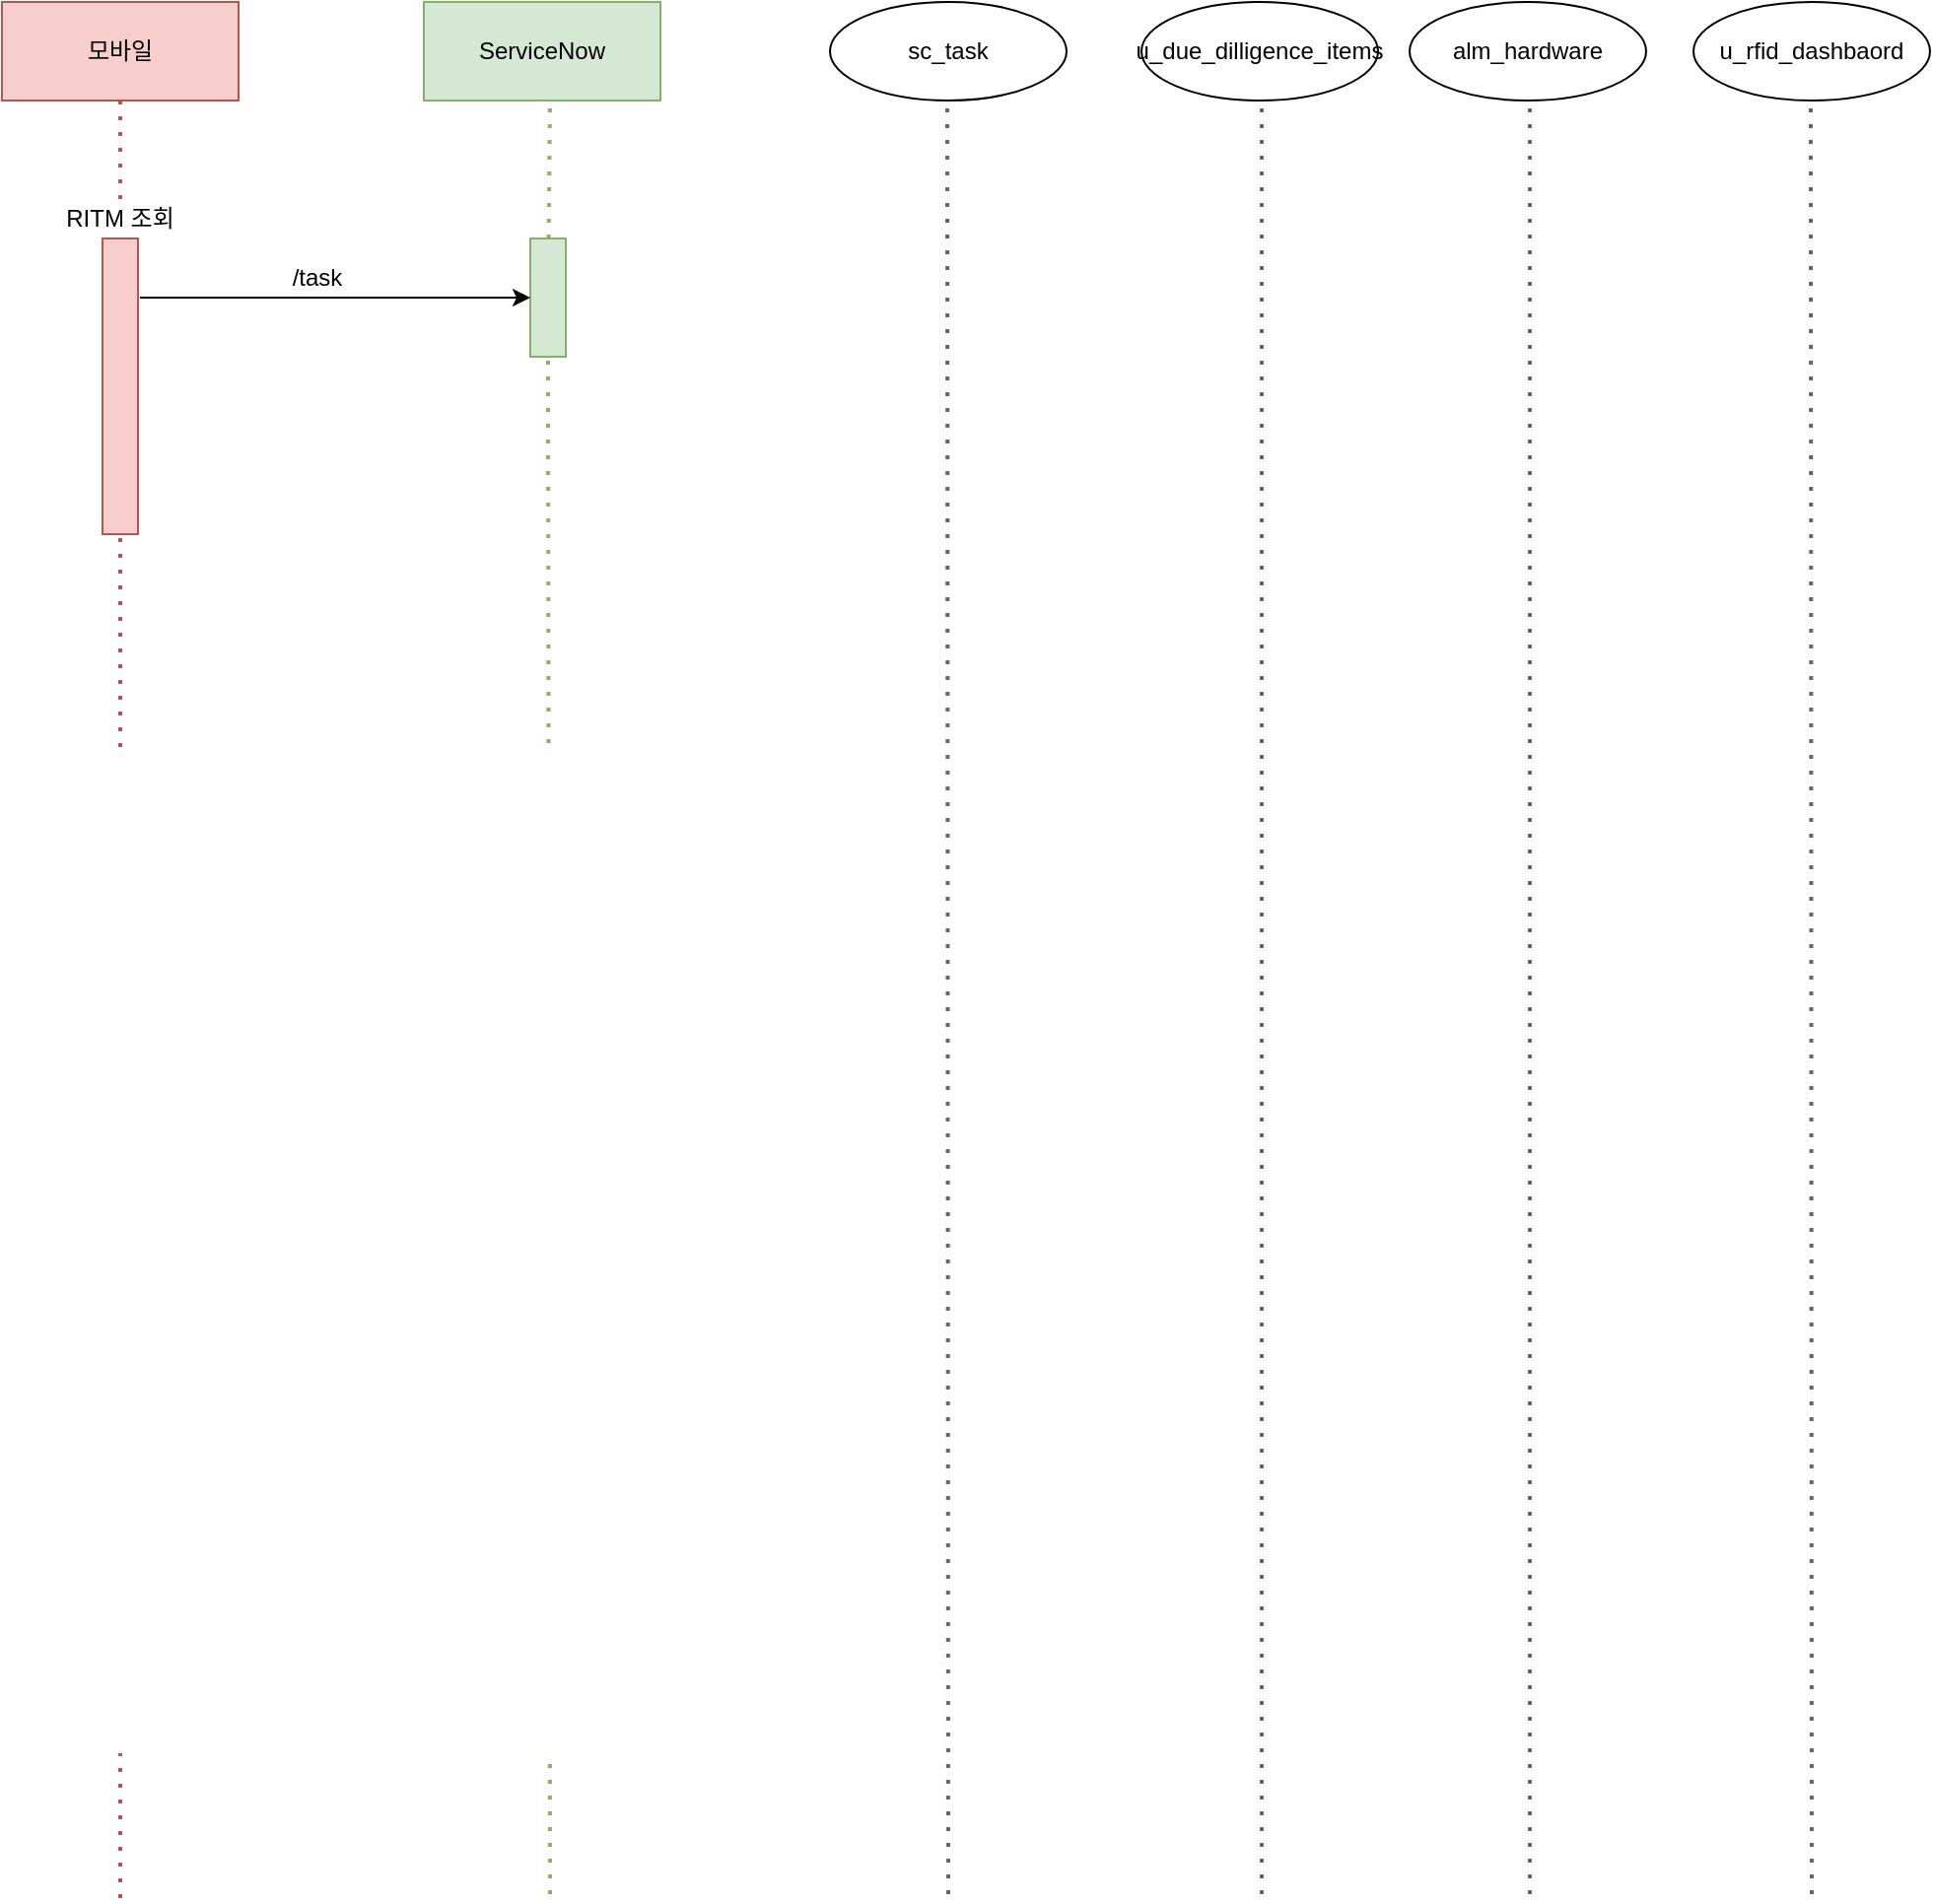 <mxfile version="24.2.5" type="github" pages="4">
  <diagram id="C5RBs43oDa-KdzZeNtuy" name="Page-1">
    <mxGraphModel dx="1234" dy="1121" grid="1" gridSize="10" guides="1" tooltips="1" connect="1" arrows="1" fold="1" page="1" pageScale="1" pageWidth="827" pageHeight="1169" math="0" shadow="0">
      <root>
        <mxCell id="WIyWlLk6GJQsqaUBKTNV-0" />
        <mxCell id="WIyWlLk6GJQsqaUBKTNV-1" parent="WIyWlLk6GJQsqaUBKTNV-0" />
        <mxCell id="x4rbwJY37VZB9UrwRD4L-18" value="ServiceNow" style="rounded=0;whiteSpace=wrap;html=1;fillColor=#d5e8d4;strokeColor=#82b366;" vertex="1" parent="WIyWlLk6GJQsqaUBKTNV-1">
          <mxGeometry x="256" y="160" width="120" height="50" as="geometry" />
        </mxCell>
        <mxCell id="x4rbwJY37VZB9UrwRD4L-19" value="모바일" style="rounded=0;whiteSpace=wrap;html=1;fillColor=#f8cecc;strokeColor=#b85450;" vertex="1" parent="WIyWlLk6GJQsqaUBKTNV-1">
          <mxGeometry x="42" y="160" width="120" height="50" as="geometry" />
        </mxCell>
        <mxCell id="x4rbwJY37VZB9UrwRD4L-24" value="sc_task" style="ellipse;whiteSpace=wrap;html=1;" vertex="1" parent="WIyWlLk6GJQsqaUBKTNV-1">
          <mxGeometry x="462" y="160" width="120" height="50" as="geometry" />
        </mxCell>
        <mxCell id="x4rbwJY37VZB9UrwRD4L-25" value="alm_hardware" style="ellipse;whiteSpace=wrap;html=1;" vertex="1" parent="WIyWlLk6GJQsqaUBKTNV-1">
          <mxGeometry x="756" y="160" width="120" height="50" as="geometry" />
        </mxCell>
        <mxCell id="x4rbwJY37VZB9UrwRD4L-31" value="" style="endArrow=none;dashed=1;html=1;dashPattern=1 3;strokeWidth=2;rounded=0;entryX=0.5;entryY=1;entryDx=0;entryDy=0;fillColor=#f8cecc;strokeColor=#b85450;" edge="1" parent="WIyWlLk6GJQsqaUBKTNV-1" source="x4rbwJY37VZB9UrwRD4L-42" target="x4rbwJY37VZB9UrwRD4L-19">
          <mxGeometry width="50" height="50" relative="1" as="geometry">
            <mxPoint x="102" y="1122" as="sourcePoint" />
            <mxPoint x="540" y="350" as="targetPoint" />
          </mxGeometry>
        </mxCell>
        <mxCell id="x4rbwJY37VZB9UrwRD4L-32" value="" style="endArrow=none;dashed=1;html=1;dashPattern=1 3;strokeWidth=2;rounded=0;entryX=0.5;entryY=1;entryDx=0;entryDy=0;fillColor=#d5e8d4;strokeColor=#82b366;" edge="1" parent="WIyWlLk6GJQsqaUBKTNV-1" source="x4rbwJY37VZB9UrwRD4L-47">
          <mxGeometry width="50" height="50" relative="1" as="geometry">
            <mxPoint x="320" y="1120" as="sourcePoint" />
            <mxPoint x="320" y="210" as="targetPoint" />
          </mxGeometry>
        </mxCell>
        <mxCell id="x4rbwJY37VZB9UrwRD4L-33" value="" style="endArrow=none;dashed=1;html=1;dashPattern=1 3;strokeWidth=2;rounded=0;entryX=0.5;entryY=1;entryDx=0;entryDy=0;fillColor=#f5f5f5;strokeColor=#666666;" edge="1" parent="WIyWlLk6GJQsqaUBKTNV-1">
          <mxGeometry width="50" height="50" relative="1" as="geometry">
            <mxPoint x="522" y="1120" as="sourcePoint" />
            <mxPoint x="521.5" y="210" as="targetPoint" />
          </mxGeometry>
        </mxCell>
        <mxCell id="x4rbwJY37VZB9UrwRD4L-34" value="" style="endArrow=none;dashed=1;html=1;dashPattern=1 3;strokeWidth=2;rounded=0;entryX=0.5;entryY=1;entryDx=0;entryDy=0;fillColor=#f5f5f5;strokeColor=#666666;" edge="1" parent="WIyWlLk6GJQsqaUBKTNV-1">
          <mxGeometry width="50" height="50" relative="1" as="geometry">
            <mxPoint x="817" y="1120" as="sourcePoint" />
            <mxPoint x="817" y="210" as="targetPoint" />
          </mxGeometry>
        </mxCell>
        <mxCell id="x4rbwJY37VZB9UrwRD4L-44" value="" style="endArrow=none;dashed=1;html=1;dashPattern=1 3;strokeWidth=2;rounded=0;entryX=0.5;entryY=1;entryDx=0;entryDy=0;fillColor=#f8cecc;strokeColor=#b85450;" edge="1" parent="WIyWlLk6GJQsqaUBKTNV-1" target="x4rbwJY37VZB9UrwRD4L-41">
          <mxGeometry width="50" height="50" relative="1" as="geometry">
            <mxPoint x="102" y="1122" as="sourcePoint" />
            <mxPoint x="102" y="210" as="targetPoint" />
          </mxGeometry>
        </mxCell>
        <mxCell id="x4rbwJY37VZB9UrwRD4L-41" value="" style="rounded=0;whiteSpace=wrap;html=1;fillColor=#f8cecc;strokeColor=#b85450;" vertex="1" parent="WIyWlLk6GJQsqaUBKTNV-1">
          <mxGeometry x="93" y="280" width="18" height="150" as="geometry" />
        </mxCell>
        <mxCell id="x4rbwJY37VZB9UrwRD4L-45" value="" style="endArrow=none;dashed=1;html=1;dashPattern=1 3;strokeWidth=2;rounded=0;entryX=0.5;entryY=1;entryDx=0;entryDy=0;fillColor=#f8cecc;strokeColor=#b85450;" edge="1" parent="WIyWlLk6GJQsqaUBKTNV-1" source="x4rbwJY37VZB9UrwRD4L-41" target="x4rbwJY37VZB9UrwRD4L-42">
          <mxGeometry width="50" height="50" relative="1" as="geometry">
            <mxPoint x="102" y="280" as="sourcePoint" />
            <mxPoint x="102" y="210" as="targetPoint" />
          </mxGeometry>
        </mxCell>
        <UserObject label="RITM 조회" placeholders="1" name="Variable" id="x4rbwJY37VZB9UrwRD4L-42">
          <mxCell style="text;html=1;strokeColor=none;fillColor=none;align=center;verticalAlign=middle;whiteSpace=wrap;overflow=hidden;" vertex="1" parent="WIyWlLk6GJQsqaUBKTNV-1">
            <mxGeometry x="62" y="260" width="80" height="20" as="geometry" />
          </mxCell>
        </UserObject>
        <mxCell id="x4rbwJY37VZB9UrwRD4L-49" value="" style="endArrow=none;dashed=1;html=1;dashPattern=1 3;strokeWidth=2;rounded=0;entryX=0.5;entryY=1;entryDx=0;entryDy=0;fillColor=#d5e8d4;strokeColor=#82b366;" edge="1" parent="WIyWlLk6GJQsqaUBKTNV-1" target="x4rbwJY37VZB9UrwRD4L-47">
          <mxGeometry width="50" height="50" relative="1" as="geometry">
            <mxPoint x="320" y="1120" as="sourcePoint" />
            <mxPoint x="320" y="210" as="targetPoint" />
          </mxGeometry>
        </mxCell>
        <mxCell id="x4rbwJY37VZB9UrwRD4L-47" value="" style="rounded=0;whiteSpace=wrap;html=1;fillColor=#d5e8d4;strokeColor=#82b366;" vertex="1" parent="WIyWlLk6GJQsqaUBKTNV-1">
          <mxGeometry x="310" y="280" width="18" height="60" as="geometry" />
        </mxCell>
        <mxCell id="x4rbwJY37VZB9UrwRD4L-50" value="" style="endArrow=classic;html=1;rounded=0;entryX=0;entryY=0.5;entryDx=0;entryDy=0;exitX=1.056;exitY=0.2;exitDx=0;exitDy=0;exitPerimeter=0;" edge="1" parent="WIyWlLk6GJQsqaUBKTNV-1" source="x4rbwJY37VZB9UrwRD4L-41" target="x4rbwJY37VZB9UrwRD4L-47">
          <mxGeometry width="50" height="50" relative="1" as="geometry">
            <mxPoint x="111" y="300" as="sourcePoint" />
            <mxPoint x="161" y="250" as="targetPoint" />
          </mxGeometry>
        </mxCell>
        <mxCell id="x4rbwJY37VZB9UrwRD4L-51" value="u_rfid_dashbaord" style="ellipse;whiteSpace=wrap;html=1;" vertex="1" parent="WIyWlLk6GJQsqaUBKTNV-1">
          <mxGeometry x="900" y="160" width="120" height="50" as="geometry" />
        </mxCell>
        <mxCell id="x4rbwJY37VZB9UrwRD4L-52" value="" style="endArrow=none;dashed=1;html=1;dashPattern=1 3;strokeWidth=2;rounded=0;entryX=0.5;entryY=1;entryDx=0;entryDy=0;fillColor=#f5f5f5;strokeColor=#666666;" edge="1" parent="WIyWlLk6GJQsqaUBKTNV-1">
          <mxGeometry width="50" height="50" relative="1" as="geometry">
            <mxPoint x="960" y="1120" as="sourcePoint" />
            <mxPoint x="959.5" y="210" as="targetPoint" />
          </mxGeometry>
        </mxCell>
        <UserObject label="/task" placeholders="1" name="Variable" id="x4rbwJY37VZB9UrwRD4L-53">
          <mxCell style="text;html=1;strokeColor=none;fillColor=none;align=center;verticalAlign=middle;whiteSpace=wrap;overflow=hidden;" vertex="1" parent="WIyWlLk6GJQsqaUBKTNV-1">
            <mxGeometry x="162" y="290" width="80" height="20" as="geometry" />
          </mxCell>
        </UserObject>
        <mxCell id="x4rbwJY37VZB9UrwRD4L-55" value="u_due_dilligence_items" style="ellipse;whiteSpace=wrap;html=1;" vertex="1" parent="WIyWlLk6GJQsqaUBKTNV-1">
          <mxGeometry x="620" y="160" width="120" height="50" as="geometry" />
        </mxCell>
        <mxCell id="x4rbwJY37VZB9UrwRD4L-56" value="" style="endArrow=none;dashed=1;html=1;dashPattern=1 3;strokeWidth=2;rounded=0;entryX=0.5;entryY=1;entryDx=0;entryDy=0;fillColor=#f5f5f5;strokeColor=#666666;" edge="1" parent="WIyWlLk6GJQsqaUBKTNV-1">
          <mxGeometry width="50" height="50" relative="1" as="geometry">
            <mxPoint x="681" y="1120" as="sourcePoint" />
            <mxPoint x="681" y="210" as="targetPoint" />
          </mxGeometry>
        </mxCell>
      </root>
    </mxGraphModel>
  </diagram>
  <diagram name="고정형" id="--vtI4QlD3iQZnON2GcI">
    <mxGraphModel dx="1234" dy="1121" grid="1" gridSize="10" guides="1" tooltips="1" connect="1" arrows="1" fold="1" page="1" pageScale="1" pageWidth="1019" pageHeight="1320" math="0" shadow="0">
      <root>
        <mxCell id="0" />
        <mxCell id="1" parent="0" />
        <mxCell id="XppZFFv2hi1EjOijFOD9-2" value=":Manager" style="shape=umlLifeline;participant=umlActor;perimeter=lifelinePerimeter;html=1;container=1;collapsible=0;recursiveResize=0;verticalAlign=top;spacingTop=36;outlineConnect=0;size=40;fillColor=#f5f5f5;strokeColor=#666666;fontColor=#333333;" parent="1" vertex="1">
          <mxGeometry x="326" y="80" width="20" height="720" as="geometry" />
        </mxCell>
        <mxCell id="XppZFFv2hi1EjOijFOD9-3" value="" style="html=1;points=[];perimeter=orthogonalPerimeter;fillColor=#f5f5f5;strokeColor=#666666;fontColor=#333333;" parent="XppZFFv2hi1EjOijFOD9-2" vertex="1">
          <mxGeometry x="5" y="70" width="10" height="70" as="geometry" />
        </mxCell>
        <mxCell id="pyoK8WrelKXbnyUNcesg-3" value="" style="html=1;points=[];perimeter=orthogonalPerimeter;fillColor=#f5f5f5;strokeColor=#666666;fontColor=#333333;" parent="XppZFFv2hi1EjOijFOD9-2" vertex="1">
          <mxGeometry x="5" y="330" width="10" height="160" as="geometry" />
        </mxCell>
        <mxCell id="XppZFFv2hi1EjOijFOD9-4" value=":Servicenow" style="shape=umlLifeline;perimeter=lifelinePerimeter;whiteSpace=wrap;html=1;container=1;collapsible=0;recursiveResize=0;outlineConnect=0;fillColor=#ffe6cc;strokeColor=#d79b00;" parent="1" vertex="1">
          <mxGeometry x="466" y="80" width="100" height="720" as="geometry" />
        </mxCell>
        <mxCell id="XppZFFv2hi1EjOijFOD9-5" value="" style="html=1;points=[];perimeter=orthogonalPerimeter;fillColor=#ffe6cc;strokeColor=#d79b00;" parent="XppZFFv2hi1EjOijFOD9-4" vertex="1">
          <mxGeometry x="45" y="70" width="10" height="610" as="geometry" />
        </mxCell>
        <mxCell id="pyoK8WrelKXbnyUNcesg-10" value="response export status" style="html=1;verticalAlign=bottom;endArrow=open;dashed=1;endSize=8;rounded=0;spacingRight=0;align=left;spacingLeft=25;entryX=1.057;entryY=0.614;entryDx=0;entryDy=0;entryPerimeter=0;" parent="XppZFFv2hi1EjOijFOD9-4" edge="1">
          <mxGeometry x="-0.329" relative="1" as="geometry">
            <mxPoint x="-304.0" y="640.52" as="targetPoint" />
            <mxPoint x="263.43" y="640" as="sourcePoint" />
            <mxPoint as="offset" />
          </mxGeometry>
        </mxCell>
        <mxCell id="pyoK8WrelKXbnyUNcesg-8" value="4.1: request export status(asset)" style="html=1;verticalAlign=bottom;endArrow=block;rounded=0;align=center;" parent="XppZFFv2hi1EjOijFOD9-4" edge="1">
          <mxGeometry x="-0.326" y="-2" relative="1" as="geometry">
            <mxPoint x="-304" y="560" as="sourcePoint" />
            <mxPoint x="43.43" y="560" as="targetPoint" />
            <mxPoint as="offset" />
          </mxGeometry>
        </mxCell>
        <mxCell id="pyoK8WrelKXbnyUNcesg-9" value="4.2: check export status(asset)" style="html=1;verticalAlign=bottom;endArrow=block;rounded=0;align=center;exitX=1.1;exitY=0.669;exitDx=0;exitDy=0;exitPerimeter=0;" parent="XppZFFv2hi1EjOijFOD9-4" edge="1">
          <mxGeometry x="0.038" y="1" relative="1" as="geometry">
            <mxPoint x="53.43" y="600.26" as="sourcePoint" />
            <mxPoint x="263.93" y="600.26" as="targetPoint" />
            <mxPoint as="offset" />
          </mxGeometry>
        </mxCell>
        <mxCell id="XppZFFv2hi1EjOijFOD9-10" value="1.1: register asset(asset)" style="html=1;verticalAlign=bottom;endArrow=block;entryX=0;entryY=0;rounded=0;align=center;" parent="1" edge="1">
          <mxGeometry y="-1" relative="1" as="geometry">
            <mxPoint x="341" y="159.0" as="sourcePoint" />
            <mxPoint x="511" y="159.0" as="targetPoint" />
            <mxPoint as="offset" />
          </mxGeometry>
        </mxCell>
        <mxCell id="XppZFFv2hi1EjOijFOD9-13" value=":alm_hardware" style="shape=umlLifeline;participant=umlEntity;perimeter=lifelinePerimeter;whiteSpace=wrap;html=1;container=1;collapsible=0;recursiveResize=0;verticalAlign=top;spacingTop=36;outlineConnect=0;fillColor=#f5f5f5;strokeColor=#666666;fontColor=#333333;" parent="1" vertex="1">
          <mxGeometry x="711" y="80" width="40" height="720" as="geometry" />
        </mxCell>
        <mxCell id="kGZU3CG-0wBevOu82GHy-1" value=":x_upang_coupangams_requested_asset" style="shape=umlLifeline;participant=umlEntity;perimeter=lifelinePerimeter;whiteSpace=wrap;html=1;container=1;collapsible=0;recursiveResize=0;verticalAlign=top;spacingTop=36;outlineConnect=0;fillColor=#d5e8d4;strokeColor=#82b366;" parent="1" vertex="1">
          <mxGeometry x="886" y="80" width="40" height="720" as="geometry" />
        </mxCell>
        <mxCell id="953JhBYHvrAZvdX_GIwj-1" value="1.2: register asset(asset)" style="html=1;verticalAlign=bottom;endArrow=block;rounded=0;" parent="1" edge="1">
          <mxGeometry relative="1" as="geometry">
            <mxPoint x="520" y="200" as="sourcePoint" />
            <mxPoint x="730" y="200" as="targetPoint" />
          </mxGeometry>
        </mxCell>
        <mxCell id="953JhBYHvrAZvdX_GIwj-6" value=":Applicant" style="shape=umlLifeline;participant=umlActor;perimeter=lifelinePerimeter;html=1;container=1;collapsible=0;recursiveResize=0;verticalAlign=top;spacingTop=36;outlineConnect=0;size=40;fillColor=#d5e8d4;strokeColor=#82b366;" parent="1" vertex="1">
          <mxGeometry x="237" y="80" width="20" height="720" as="geometry" />
        </mxCell>
        <mxCell id="953JhBYHvrAZvdX_GIwj-7" value="" style="html=1;points=[];perimeter=orthogonalPerimeter;fillColor=#d5e8d4;strokeColor=#82b366;" parent="953JhBYHvrAZvdX_GIwj-6" vertex="1">
          <mxGeometry x="5" y="170" width="10" height="150" as="geometry" />
        </mxCell>
        <mxCell id="953JhBYHvrAZvdX_GIwj-8" value=":FX9600" style="shape=umlLifeline;participant=umlActor;perimeter=lifelinePerimeter;html=1;container=1;collapsible=0;recursiveResize=0;verticalAlign=top;spacingTop=36;outlineConnect=0;size=40;fillColor=#f8cecc;strokeColor=#b85450;" parent="1" vertex="1">
          <mxGeometry x="147" y="80" width="20" height="720" as="geometry" />
        </mxCell>
        <mxCell id="953JhBYHvrAZvdX_GIwj-9" value="" style="html=1;points=[];perimeter=orthogonalPerimeter;fillColor=#f8cecc;strokeColor=#b85450;" parent="953JhBYHvrAZvdX_GIwj-8" vertex="1">
          <mxGeometry x="5" y="541" width="10" height="139" as="geometry" />
        </mxCell>
        <mxCell id="953JhBYHvrAZvdX_GIwj-10" value="2.1: request export(asset)" style="html=1;verticalAlign=bottom;endArrow=block;rounded=0;align=center;" parent="1" edge="1">
          <mxGeometry y="-1" relative="1" as="geometry">
            <mxPoint x="251" y="319.0" as="sourcePoint" />
            <mxPoint x="515.5" y="319.0" as="targetPoint" />
            <mxPoint as="offset" />
          </mxGeometry>
        </mxCell>
        <mxCell id="pyoK8WrelKXbnyUNcesg-1" value="asset list" style="html=1;verticalAlign=bottom;endArrow=open;dashed=1;endSize=8;rounded=0;spacingRight=0;align=left;spacingLeft=25;" parent="1" edge="1">
          <mxGeometry x="-0.29" relative="1" as="geometry">
            <mxPoint x="250" y="280" as="targetPoint" />
            <mxPoint x="730.5" y="280" as="sourcePoint" />
            <mxPoint x="1" as="offset" />
          </mxGeometry>
        </mxCell>
        <mxCell id="pyoK8WrelKXbnyUNcesg-2" value="2.2: register export(asset)" style="html=1;verticalAlign=bottom;endArrow=block;rounded=0;align=center;exitX=1.371;exitY=0.373;exitDx=0;exitDy=0;exitPerimeter=0;" parent="1" edge="1">
          <mxGeometry x="0.553" relative="1" as="geometry">
            <mxPoint x="524.71" y="360.42" as="sourcePoint" />
            <mxPoint x="905.5" y="360.42" as="targetPoint" />
            <mxPoint as="offset" />
          </mxGeometry>
        </mxCell>
        <mxCell id="pyoK8WrelKXbnyUNcesg-4" value="request export list" style="html=1;verticalAlign=bottom;endArrow=open;dashed=1;endSize=8;rounded=0;spacingRight=0;align=left;spacingLeft=25;" parent="1" source="kGZU3CG-0wBevOu82GHy-1" edge="1">
          <mxGeometry x="-0.45" relative="1" as="geometry">
            <mxPoint x="340" y="440" as="targetPoint" />
            <mxPoint x="820.5" y="440" as="sourcePoint" />
            <mxPoint x="1" as="offset" />
          </mxGeometry>
        </mxCell>
        <mxCell id="pyoK8WrelKXbnyUNcesg-6" value="3.1: approve export(asset)" style="html=1;verticalAlign=bottom;endArrow=block;rounded=0;align=center;exitX=1.229;exitY=0.441;exitDx=0;exitDy=0;exitPerimeter=0;" parent="1" source="pyoK8WrelKXbnyUNcesg-3" edge="1">
          <mxGeometry x="0.042" relative="1" as="geometry">
            <mxPoint x="350" y="480" as="sourcePoint" />
            <mxPoint x="510" y="480" as="targetPoint" />
            <mxPoint as="offset" />
          </mxGeometry>
        </mxCell>
        <mxCell id="-OY7nH8zZanoNaIg1-Lm-1" value="3.3: update export status(true or false)" style="html=1;verticalAlign=bottom;endArrow=block;rounded=0;align=center;" parent="1" edge="1">
          <mxGeometry x="0.038" y="1" relative="1" as="geometry">
            <mxPoint x="520" y="559" as="sourcePoint" />
            <mxPoint x="731" y="559" as="targetPoint" />
            <mxPoint as="offset" />
          </mxGeometry>
        </mxCell>
        <mxCell id="pyoK8WrelKXbnyUNcesg-7" value="3.2: update approve status(true)" style="html=1;verticalAlign=bottom;endArrow=block;rounded=0;align=center;exitX=1.1;exitY=0.669;exitDx=0;exitDy=0;exitPerimeter=0;" parent="1" edge="1">
          <mxGeometry x="0.038" y="1" relative="1" as="geometry">
            <mxPoint x="522" y="520.26" as="sourcePoint" />
            <mxPoint x="905.5" y="520.26" as="targetPoint" />
            <mxPoint as="offset" />
          </mxGeometry>
        </mxCell>
      </root>
    </mxGraphModel>
  </diagram>
  <diagram name="Mobile" id="CTdmIkKCP2cpCSRJCQUi">
    <mxGraphModel dx="1234" dy="1121" grid="1" gridSize="10" guides="1" tooltips="1" connect="1" arrows="1" fold="1" page="1" pageScale="1" pageWidth="827" pageHeight="1169" math="0" shadow="0">
      <root>
        <mxCell id="0" />
        <mxCell id="1" parent="0" />
        <UserObject label="&lt;span style=&quot;color: rgb(0, 0, 0); font-family: Helvetica; font-size: 11px; font-style: normal; font-variant-ligatures: normal; font-variant-caps: normal; font-weight: 400; letter-spacing: normal; orphans: 2; text-align: left; text-indent: 0px; text-transform: none; widows: 2; word-spacing: 0px; -webkit-text-stroke-width: 0px; white-space: nowrap; background-color: rgb(255, 255, 255); text-decoration-thickness: initial; text-decoration-style: initial; text-decoration-color: initial; display: inline !important; float: none;&quot;&gt;2.3: response due diligence asset list&lt;/span&gt;" placeholders="1" name="Variable" id="dZNajv5C_46ng1oyPFFv-17">
          <mxCell style="text;html=1;strokeColor=none;fillColor=none;align=center;verticalAlign=middle;whiteSpace=wrap;overflow=hidden;" vertex="1" parent="1">
            <mxGeometry x="400" y="460" width="210" height="20" as="geometry" />
          </mxCell>
        </UserObject>
        <mxCell id="PrHtrboNvN1LFKegMaEQ-30" value="RITM 조회" style="shape=umlFrame;whiteSpace=wrap;html=1;fillColor=#ffe6cc;strokeColor=#d79b00;width=80;height=20;" parent="1" vertex="1">
          <mxGeometry x="80" y="160" width="1000" height="160" as="geometry" />
        </mxCell>
        <mxCell id="PrHtrboNvN1LFKegMaEQ-2" value=":User" style="shape=umlLifeline;participant=umlActor;perimeter=lifelinePerimeter;html=1;container=1;collapsible=0;recursiveResize=0;verticalAlign=top;spacingTop=36;outlineConnect=0;size=40;fillColor=#f8cecc;strokeColor=#b85450;" parent="1" vertex="1">
          <mxGeometry x="209" y="80" width="20" height="930" as="geometry" />
        </mxCell>
        <mxCell id="PrHtrboNvN1LFKegMaEQ-3" value="" style="html=1;points=[];perimeter=orthogonalPerimeter;fillColor=#f8cecc;strokeColor=#b85450;" parent="PrHtrboNvN1LFKegMaEQ-2" vertex="1">
          <mxGeometry x="5" y="70" width="10" height="820" as="geometry" />
        </mxCell>
        <mxCell id="PrHtrboNvN1LFKegMaEQ-4" value=":Mobile App" style="shape=umlLifeline;perimeter=lifelinePerimeter;whiteSpace=wrap;html=1;container=1;collapsible=0;recursiveResize=0;outlineConnect=0;fillColor=#e1d5e7;strokeColor=#9673a6;" parent="1" vertex="1">
          <mxGeometry x="349" y="80" width="100" height="930" as="geometry" />
        </mxCell>
        <mxCell id="PrHtrboNvN1LFKegMaEQ-5" value="" style="html=1;points=[];perimeter=orthogonalPerimeter;fillColor=#e1d5e7;strokeColor=#9673a6;" parent="PrHtrboNvN1LFKegMaEQ-4" vertex="1">
          <mxGeometry x="45" y="70" width="10" height="820" as="geometry" />
        </mxCell>
        <mxCell id="PrHtrboNvN1LFKegMaEQ-7" value="1: ticket" style="html=1;verticalAlign=bottom;endArrow=block;entryX=0;entryY=0;rounded=0;align=center;" parent="1" edge="1">
          <mxGeometry y="-1" relative="1" as="geometry">
            <mxPoint x="224" y="180.0" as="sourcePoint" />
            <mxPoint x="394" y="180.0" as="targetPoint" />
            <mxPoint as="offset" />
          </mxGeometry>
        </mxCell>
        <mxCell id="22zR-3tpZ3dT_F8h-klT-1" value=":Servicenow" style="shape=umlLifeline;perimeter=lifelinePerimeter;whiteSpace=wrap;html=1;container=1;collapsible=0;recursiveResize=0;outlineConnect=0;fillColor=#ffe6cc;strokeColor=#d79b00;" parent="1" vertex="1">
          <mxGeometry x="560" y="80" width="100" height="930" as="geometry" />
        </mxCell>
        <mxCell id="22zR-3tpZ3dT_F8h-klT-2" value="" style="html=1;points=[];perimeter=orthogonalPerimeter;fillColor=#ffe6cc;strokeColor=#d79b00;" parent="22zR-3tpZ3dT_F8h-klT-1" vertex="1">
          <mxGeometry x="45" y="70" width="10" height="820" as="geometry" />
        </mxCell>
        <mxCell id="ZnmoivJo9zs1owLyApfR-1" value="1.2: request RITM(ticket)" style="html=1;verticalAlign=bottom;endArrow=block;rounded=0;" parent="1" edge="1">
          <mxGeometry x="0.005" relative="1" as="geometry">
            <mxPoint x="405" y="220" as="sourcePoint" />
            <mxPoint x="600" y="220" as="targetPoint" />
            <mxPoint as="offset" />
          </mxGeometry>
        </mxCell>
        <mxCell id="p_xVUOrbrtQjltrd1UVE-1" value="1.3: response sc_task state" style="html=1;verticalAlign=bottom;endArrow=open;dashed=1;endSize=8;rounded=0;spacingRight=0;align=left;spacingLeft=25;" parent="1" edge="1">
          <mxGeometry x="0.895" relative="1" as="geometry">
            <mxPoint x="410" y="280" as="targetPoint" />
            <mxPoint x="600" y="280" as="sourcePoint" />
            <mxPoint as="offset" />
          </mxGeometry>
        </mxCell>
        <mxCell id="p_xVUOrbrtQjltrd1UVE-2" value="실사 목록 조회" style="shape=umlFrame;whiteSpace=wrap;html=1;fillColor=#ffe6cc;strokeColor=#d79b00;width=80;height=20;" parent="1" vertex="1">
          <mxGeometry x="81" y="359" width="1000" height="160" as="geometry" />
        </mxCell>
        <mxCell id="p_xVUOrbrtQjltrd1UVE-3" value="2: &#39;확인&#39; 버튼" style="html=1;verticalAlign=bottom;endArrow=block;entryX=0;entryY=0;rounded=0;align=center;" parent="1" edge="1">
          <mxGeometry y="-1" relative="1" as="geometry">
            <mxPoint x="225" y="379.0" as="sourcePoint" />
            <mxPoint x="395" y="379.0" as="targetPoint" />
            <mxPoint as="offset" />
          </mxGeometry>
        </mxCell>
        <mxCell id="p_xVUOrbrtQjltrd1UVE-4" value="2.2: request assets(task_sys_id)" style="html=1;verticalAlign=bottom;endArrow=block;rounded=0;" parent="1" edge="1">
          <mxGeometry relative="1" as="geometry">
            <mxPoint x="406" y="419" as="sourcePoint" />
            <mxPoint x="601" y="419" as="targetPoint" />
          </mxGeometry>
        </mxCell>
        <mxCell id="p_xVUOrbrtQjltrd1UVE-5" value="" style="html=1;verticalAlign=bottom;endArrow=open;dashed=1;endSize=8;rounded=0;spacingRight=0;align=left;spacingLeft=25;" parent="1" edge="1">
          <mxGeometry x="0.695" y="-9" relative="1" as="geometry">
            <mxPoint x="410" y="480" as="targetPoint" />
            <mxPoint x="601" y="479" as="sourcePoint" />
            <mxPoint as="offset" />
          </mxGeometry>
        </mxCell>
        <mxCell id="dZNajv5C_46ng1oyPFFv-2" value="Sync data" style="shape=umlFrame;whiteSpace=wrap;html=1;fillColor=#ffe6cc;strokeColor=#d79b00;width=80;height=20;" vertex="1" parent="1">
          <mxGeometry x="81" y="560" width="1000" height="160" as="geometry" />
        </mxCell>
        <mxCell id="dZNajv5C_46ng1oyPFFv-3" value="3: sync data" style="html=1;verticalAlign=bottom;endArrow=block;entryX=0;entryY=0;rounded=0;align=center;" edge="1" parent="1">
          <mxGeometry y="-1" relative="1" as="geometry">
            <mxPoint x="225" y="580.0" as="sourcePoint" />
            <mxPoint x="395" y="580.0" as="targetPoint" />
            <mxPoint as="offset" />
          </mxGeometry>
        </mxCell>
        <mxCell id="dZNajv5C_46ng1oyPFFv-4" value="1.2: request complete asset list" style="html=1;verticalAlign=bottom;endArrow=block;rounded=0;" edge="1" parent="1">
          <mxGeometry x="0.005" relative="1" as="geometry">
            <mxPoint x="406" y="620" as="sourcePoint" />
            <mxPoint x="601" y="620" as="targetPoint" />
            <mxPoint as="offset" />
          </mxGeometry>
        </mxCell>
        <mxCell id="dZNajv5C_46ng1oyPFFv-5" value="1.3: response 200" style="html=1;verticalAlign=bottom;endArrow=open;dashed=1;endSize=8;rounded=0;spacingRight=0;align=left;spacingLeft=25;" edge="1" parent="1">
          <mxGeometry x="0.895" relative="1" as="geometry">
            <mxPoint x="411" y="680" as="targetPoint" />
            <mxPoint x="601" y="680" as="sourcePoint" />
            <mxPoint as="offset" />
          </mxGeometry>
        </mxCell>
        <mxCell id="dZNajv5C_46ng1oyPFFv-6" value="자산 상세 조회" style="shape=umlFrame;whiteSpace=wrap;html=1;fillColor=#ffe6cc;strokeColor=#d79b00;width=80;height=20;" vertex="1" parent="1">
          <mxGeometry x="81" y="770" width="1000" height="160" as="geometry" />
        </mxCell>
        <mxCell id="dZNajv5C_46ng1oyPFFv-7" value="4: serial number or asset tag" style="html=1;verticalAlign=bottom;endArrow=block;entryX=0;entryY=0;rounded=0;align=center;" edge="1" parent="1">
          <mxGeometry y="-1" relative="1" as="geometry">
            <mxPoint x="225" y="790.0" as="sourcePoint" />
            <mxPoint x="395" y="790.0" as="targetPoint" />
            <mxPoint as="offset" />
          </mxGeometry>
        </mxCell>
        <mxCell id="dZNajv5C_46ng1oyPFFv-8" value="1.2: request serial number or asset tag" style="html=1;verticalAlign=bottom;endArrow=block;rounded=0;" edge="1" parent="1">
          <mxGeometry x="0.005" relative="1" as="geometry">
            <mxPoint x="406" y="830" as="sourcePoint" />
            <mxPoint x="601" y="830" as="targetPoint" />
            <mxPoint as="offset" />
          </mxGeometry>
        </mxCell>
        <mxCell id="dZNajv5C_46ng1oyPFFv-9" value="1.3: response asset details" style="html=1;verticalAlign=bottom;endArrow=open;dashed=1;endSize=8;rounded=0;spacingRight=0;align=left;spacingLeft=25;" edge="1" parent="1">
          <mxGeometry x="0.895" relative="1" as="geometry">
            <mxPoint x="411" y="890" as="targetPoint" />
            <mxPoint x="601" y="890" as="sourcePoint" />
            <mxPoint as="offset" />
          </mxGeometry>
        </mxCell>
        <UserObject label="/api/x_upang_coupangams/mobile_ams/task" placeholders="1" name="Variable" id="dZNajv5C_46ng1oyPFFv-11">
          <mxCell style="text;html=1;strokeColor=none;fillColor=none;align=center;verticalAlign=middle;whiteSpace=wrap;overflow=hidden;" vertex="1" parent="1">
            <mxGeometry x="791" y="290" width="290" height="20" as="geometry" />
          </mxCell>
        </UserObject>
        <UserObject label="/api/x_upang_coupangams/mobile_ams/u_due_diligence_items" placeholders="1" name="Variable" id="dZNajv5C_46ng1oyPFFv-12">
          <mxCell style="text;html=1;strokeColor=none;fillColor=none;align=center;verticalAlign=middle;whiteSpace=wrap;overflow=hidden;" vertex="1" parent="1">
            <mxGeometry x="710" y="490" width="370" height="20" as="geometry" />
          </mxCell>
        </UserObject>
        <UserObject label="/api/upang/mobile_ams/due_dilligences/done" placeholders="1" name="Variable" id="dZNajv5C_46ng1oyPFFv-13">
          <mxCell style="text;html=1;strokeColor=none;fillColor=none;align=center;verticalAlign=middle;whiteSpace=wrap;overflow=hidden;" vertex="1" parent="1">
            <mxGeometry x="790" y="680" width="290" height="20" as="geometry" />
          </mxCell>
        </UserObject>
        <UserObject label="/api/x_upang_coupangams/mobile_ams/alm_hardware" placeholders="1" name="Variable" id="dZNajv5C_46ng1oyPFFv-14">
          <mxCell style="text;html=1;strokeColor=none;fillColor=none;align=center;verticalAlign=middle;whiteSpace=wrap;overflow=hidden;" vertex="1" parent="1">
            <mxGeometry x="770" y="890" width="311" height="20" as="geometry" />
          </mxCell>
        </UserObject>
      </root>
    </mxGraphModel>
  </diagram>
  <diagram name="헬스체크" id="PGbxqlrOId_Ptxjw-vqR">
    <mxGraphModel dx="1234" dy="1121" grid="1" gridSize="10" guides="1" tooltips="1" connect="1" arrows="1" fold="1" page="1" pageScale="1" pageWidth="827" pageHeight="1169" math="0" shadow="0">
      <root>
        <mxCell id="0" />
        <mxCell id="1" parent="0" />
        <mxCell id="9EZNvxzXHeqeceQX3bDF-4" value=":Servicenow" style="shape=umlLifeline;perimeter=lifelinePerimeter;whiteSpace=wrap;html=1;container=1;collapsible=0;recursiveResize=0;outlineConnect=0;fillColor=#ffe6cc;strokeColor=#d79b00;" parent="1" vertex="1">
          <mxGeometry x="367" y="80" width="100" height="720" as="geometry" />
        </mxCell>
        <mxCell id="9EZNvxzXHeqeceQX3bDF-5" value="" style="html=1;points=[];perimeter=orthogonalPerimeter;fillColor=#ffe6cc;strokeColor=#d79b00;" parent="9EZNvxzXHeqeceQX3bDF-4" vertex="1">
          <mxGeometry x="45" y="70" width="10" height="610" as="geometry" />
        </mxCell>
        <mxCell id="9EZNvxzXHeqeceQX3bDF-6" value="response export status" style="html=1;verticalAlign=bottom;endArrow=open;dashed=1;endSize=8;rounded=0;spacingRight=0;align=left;spacingLeft=25;entryX=1.057;entryY=0.614;entryDx=0;entryDy=0;entryPerimeter=0;" parent="9EZNvxzXHeqeceQX3bDF-4" edge="1">
          <mxGeometry x="-0.329" relative="1" as="geometry">
            <mxPoint x="-304.0" y="640.52" as="targetPoint" />
            <mxPoint x="263.43" y="640" as="sourcePoint" />
            <mxPoint as="offset" />
          </mxGeometry>
        </mxCell>
        <mxCell id="9EZNvxzXHeqeceQX3bDF-7" value="1.1: send status(fx9600)" style="html=1;verticalAlign=bottom;endArrow=block;rounded=0;align=center;exitX=0.8;exitY=0.082;exitDx=0;exitDy=0;exitPerimeter=0;" parent="9EZNvxzXHeqeceQX3bDF-4" source="9EZNvxzXHeqeceQX3bDF-16" edge="1">
          <mxGeometry x="-0.042" relative="1" as="geometry">
            <mxPoint x="-197" y="120" as="sourcePoint" />
            <mxPoint x="43.43" y="120" as="targetPoint" />
            <mxPoint as="offset" />
          </mxGeometry>
        </mxCell>
        <mxCell id="9EZNvxzXHeqeceQX3bDF-8" value="4.2: check export status(asset)" style="html=1;verticalAlign=bottom;endArrow=block;rounded=0;align=center;exitX=1.1;exitY=0.669;exitDx=0;exitDy=0;exitPerimeter=0;" parent="9EZNvxzXHeqeceQX3bDF-4" edge="1">
          <mxGeometry x="0.038" y="1" relative="1" as="geometry">
            <mxPoint x="53.43" y="600.26" as="sourcePoint" />
            <mxPoint x="263.93" y="600.26" as="targetPoint" />
            <mxPoint as="offset" />
          </mxGeometry>
        </mxCell>
        <mxCell id="9EZNvxzXHeqeceQX3bDF-10" value=":alm_hardware" style="shape=umlLifeline;participant=umlEntity;perimeter=lifelinePerimeter;whiteSpace=wrap;html=1;container=1;collapsible=0;recursiveResize=0;verticalAlign=top;spacingTop=36;outlineConnect=0;fillColor=#f5f5f5;strokeColor=#666666;fontColor=#333333;" parent="1" vertex="1">
          <mxGeometry x="612" y="80" width="40" height="720" as="geometry" />
        </mxCell>
        <mxCell id="9EZNvxzXHeqeceQX3bDF-11" value=":x_upang_coupangams_requested_asset" style="shape=umlLifeline;participant=umlEntity;perimeter=lifelinePerimeter;whiteSpace=wrap;html=1;container=1;collapsible=0;recursiveResize=0;verticalAlign=top;spacingTop=36;outlineConnect=0;fillColor=#d5e8d4;strokeColor=#82b366;" parent="1" vertex="1">
          <mxGeometry x="787" y="80" width="40" height="720" as="geometry" />
        </mxCell>
        <mxCell id="9EZNvxzXHeqeceQX3bDF-12" value="1.2: register asset(asset)" style="html=1;verticalAlign=bottom;endArrow=block;rounded=0;" parent="1" edge="1">
          <mxGeometry relative="1" as="geometry">
            <mxPoint x="421" y="200" as="sourcePoint" />
            <mxPoint x="631" y="200" as="targetPoint" />
          </mxGeometry>
        </mxCell>
        <mxCell id="9EZNvxzXHeqeceQX3bDF-15" value=":FX9600" style="shape=umlLifeline;participant=umlActor;perimeter=lifelinePerimeter;html=1;container=1;collapsible=0;recursiveResize=0;verticalAlign=top;spacingTop=36;outlineConnect=0;size=40;fillColor=#f8cecc;strokeColor=#b85450;" parent="1" vertex="1">
          <mxGeometry x="147" y="80" width="20" height="720" as="geometry" />
        </mxCell>
        <mxCell id="9EZNvxzXHeqeceQX3bDF-16" value="" style="html=1;points=[];perimeter=orthogonalPerimeter;fillColor=#f8cecc;strokeColor=#b85450;" parent="9EZNvxzXHeqeceQX3bDF-15" vertex="1">
          <mxGeometry x="5" y="70" width="10" height="610" as="geometry" />
        </mxCell>
        <mxCell id="9EZNvxzXHeqeceQX3bDF-19" value="2.2: register export(asset)" style="html=1;verticalAlign=bottom;endArrow=block;rounded=0;align=center;exitX=1.371;exitY=0.373;exitDx=0;exitDy=0;exitPerimeter=0;" parent="1" edge="1">
          <mxGeometry x="0.553" relative="1" as="geometry">
            <mxPoint x="425.71" y="360.42" as="sourcePoint" />
            <mxPoint x="806.5" y="360.42" as="targetPoint" />
            <mxPoint as="offset" />
          </mxGeometry>
        </mxCell>
        <mxCell id="9EZNvxzXHeqeceQX3bDF-20" value="request export list" style="html=1;verticalAlign=bottom;endArrow=open;dashed=1;endSize=8;rounded=0;spacingRight=0;align=left;spacingLeft=25;" parent="1" source="9EZNvxzXHeqeceQX3bDF-11" edge="1">
          <mxGeometry x="-0.45" relative="1" as="geometry">
            <mxPoint x="340" y="440" as="targetPoint" />
            <mxPoint x="820.5" y="440" as="sourcePoint" />
            <mxPoint x="1" as="offset" />
          </mxGeometry>
        </mxCell>
        <mxCell id="9EZNvxzXHeqeceQX3bDF-22" value="3.3: update export status(true or false)" style="html=1;verticalAlign=bottom;endArrow=block;rounded=0;align=center;" parent="1" edge="1">
          <mxGeometry x="0.038" y="1" relative="1" as="geometry">
            <mxPoint x="421" y="559" as="sourcePoint" />
            <mxPoint x="632" y="559" as="targetPoint" />
            <mxPoint as="offset" />
          </mxGeometry>
        </mxCell>
        <mxCell id="9EZNvxzXHeqeceQX3bDF-23" value="3.2: update approve status(true)" style="html=1;verticalAlign=bottom;endArrow=block;rounded=0;align=center;exitX=1.1;exitY=0.669;exitDx=0;exitDy=0;exitPerimeter=0;" parent="1" edge="1">
          <mxGeometry x="0.038" y="1" relative="1" as="geometry">
            <mxPoint x="423" y="520.26" as="sourcePoint" />
            <mxPoint x="806.5" y="520.26" as="targetPoint" />
            <mxPoint as="offset" />
          </mxGeometry>
        </mxCell>
      </root>
    </mxGraphModel>
  </diagram>
</mxfile>
